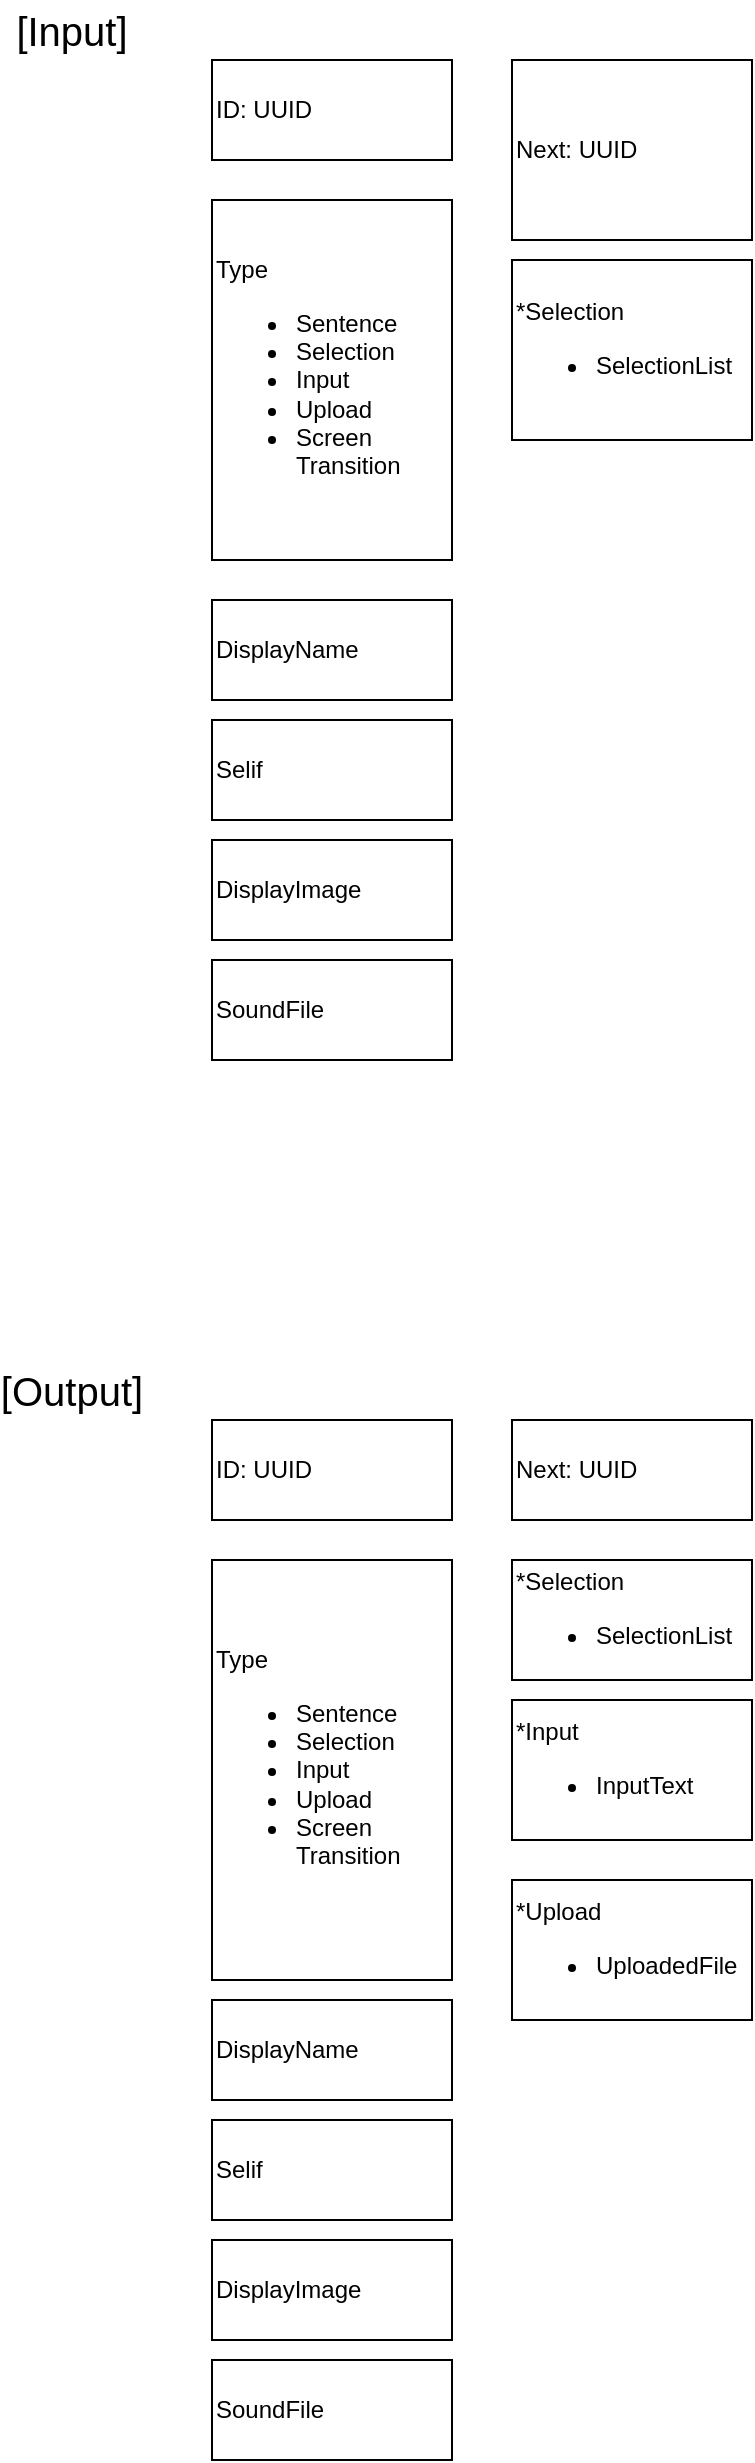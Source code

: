 <mxfile>
    <diagram id="zUBAZ2U4URpkTUJYfsr_" name="ページ1">
        <mxGraphModel dx="520" dy="310" grid="1" gridSize="10" guides="1" tooltips="1" connect="1" arrows="1" fold="1" page="1" pageScale="1" pageWidth="827" pageHeight="1169" math="0" shadow="0">
            <root>
                <mxCell id="0"/>
                <mxCell id="1" parent="0"/>
                <mxCell id="3" value="[Input]" style="text;html=1;strokeColor=none;fillColor=none;align=center;verticalAlign=middle;whiteSpace=wrap;rounded=0;shadow=0;strokeWidth=1;fontSize=20;" parent="1" vertex="1">
                    <mxGeometry x="20" y="40" width="60" height="30" as="geometry"/>
                </mxCell>
                <mxCell id="4" value="&lt;div&gt;&lt;span&gt;Type&lt;/span&gt;&lt;/div&gt;&lt;ul&gt;&lt;li&gt;Sentence&lt;/li&gt;&lt;li&gt;Selection&lt;/li&gt;&lt;li&gt;Input&lt;/li&gt;&lt;li&gt;Upload&lt;/li&gt;&lt;li&gt;Screen Transition&lt;/li&gt;&lt;/ul&gt;" style="rounded=0;whiteSpace=wrap;html=1;align=left;" parent="1" vertex="1">
                    <mxGeometry x="120" y="140" width="120" height="180" as="geometry"/>
                </mxCell>
                <mxCell id="5" value="&lt;div&gt;Selif&lt;/div&gt;" style="rounded=0;whiteSpace=wrap;html=1;align=left;" parent="1" vertex="1">
                    <mxGeometry x="120" y="400" width="120" height="50" as="geometry"/>
                </mxCell>
                <mxCell id="6" value="&lt;div&gt;ID: UUID&lt;/div&gt;" style="rounded=0;whiteSpace=wrap;html=1;align=left;" parent="1" vertex="1">
                    <mxGeometry x="120" y="70" width="120" height="50" as="geometry"/>
                </mxCell>
                <mxCell id="7" value="&lt;div&gt;DisplayImage&lt;/div&gt;" style="rounded=0;whiteSpace=wrap;html=1;align=left;" parent="1" vertex="1">
                    <mxGeometry x="120" y="460" width="120" height="50" as="geometry"/>
                </mxCell>
                <mxCell id="8" value="&lt;div&gt;DisplayName&lt;/div&gt;" style="rounded=0;whiteSpace=wrap;html=1;align=left;" parent="1" vertex="1">
                    <mxGeometry x="120" y="340" width="120" height="50" as="geometry"/>
                </mxCell>
                <mxCell id="10" value="&lt;div&gt;SoundFile&lt;/div&gt;" style="rounded=0;whiteSpace=wrap;html=1;align=left;" parent="1" vertex="1">
                    <mxGeometry x="120" y="520" width="120" height="50" as="geometry"/>
                </mxCell>
                <mxCell id="11" value="&lt;div&gt;*Selection&lt;/div&gt;&lt;div&gt;&lt;ul&gt;&lt;li&gt;SelectionList&lt;/li&gt;&lt;/ul&gt;&lt;/div&gt;" style="rounded=0;whiteSpace=wrap;html=1;align=left;" parent="1" vertex="1">
                    <mxGeometry x="270" y="170" width="120" height="90" as="geometry"/>
                </mxCell>
                <mxCell id="13" value="&lt;div&gt;Next: UUID&lt;/div&gt;" style="rounded=0;whiteSpace=wrap;html=1;align=left;" parent="1" vertex="1">
                    <mxGeometry x="270" y="70" width="120" height="90" as="geometry"/>
                </mxCell>
                <mxCell id="24" value="[Output]" style="text;html=1;strokeColor=none;fillColor=none;align=center;verticalAlign=middle;whiteSpace=wrap;rounded=0;shadow=0;strokeWidth=1;fontSize=20;" parent="1" vertex="1">
                    <mxGeometry x="20" y="720" width="60" height="30" as="geometry"/>
                </mxCell>
                <mxCell id="25" value="&lt;div&gt;&lt;span&gt;Type&lt;/span&gt;&lt;/div&gt;&lt;ul&gt;&lt;li&gt;Sentence&lt;/li&gt;&lt;li&gt;Selection&lt;/li&gt;&lt;li&gt;Input&lt;/li&gt;&lt;li&gt;Upload&lt;/li&gt;&lt;li&gt;Screen Transition&lt;/li&gt;&lt;/ul&gt;" style="rounded=0;whiteSpace=wrap;html=1;align=left;" parent="1" vertex="1">
                    <mxGeometry x="120" y="820" width="120" height="210" as="geometry"/>
                </mxCell>
                <mxCell id="26" value="&lt;div&gt;Selif&lt;/div&gt;" style="rounded=0;whiteSpace=wrap;html=1;align=left;" parent="1" vertex="1">
                    <mxGeometry x="120" y="1100" width="120" height="50" as="geometry"/>
                </mxCell>
                <mxCell id="27" value="&lt;div&gt;ID: UUID&lt;/div&gt;" style="rounded=0;whiteSpace=wrap;html=1;align=left;" parent="1" vertex="1">
                    <mxGeometry x="120" y="750" width="120" height="50" as="geometry"/>
                </mxCell>
                <mxCell id="28" value="&lt;div&gt;DisplayImage&lt;/div&gt;" style="rounded=0;whiteSpace=wrap;html=1;align=left;" parent="1" vertex="1">
                    <mxGeometry x="120" y="1160" width="120" height="50" as="geometry"/>
                </mxCell>
                <mxCell id="29" value="&lt;div&gt;DisplayName&lt;/div&gt;" style="rounded=0;whiteSpace=wrap;html=1;align=left;" parent="1" vertex="1">
                    <mxGeometry x="120" y="1040" width="120" height="50" as="geometry"/>
                </mxCell>
                <mxCell id="31" value="&lt;div&gt;SoundFile&lt;/div&gt;" style="rounded=0;whiteSpace=wrap;html=1;align=left;" parent="1" vertex="1">
                    <mxGeometry x="120" y="1220" width="120" height="50" as="geometry"/>
                </mxCell>
                <mxCell id="32" value="&lt;div&gt;*Selection&lt;/div&gt;&lt;div&gt;&lt;ul&gt;&lt;li&gt;SelectionList&lt;/li&gt;&lt;/ul&gt;&lt;/div&gt;" style="rounded=0;whiteSpace=wrap;html=1;align=left;" parent="1" vertex="1">
                    <mxGeometry x="270" y="820" width="120" height="60" as="geometry"/>
                </mxCell>
                <mxCell id="33" value="&lt;div&gt;Next: UUID&lt;/div&gt;" style="rounded=0;whiteSpace=wrap;html=1;align=left;" parent="1" vertex="1">
                    <mxGeometry x="270" y="750" width="120" height="50" as="geometry"/>
                </mxCell>
                <mxCell id="34" value="&lt;div&gt;*Input&lt;/div&gt;&lt;div&gt;&lt;ul&gt;&lt;li&gt;InputText&lt;/li&gt;&lt;/ul&gt;&lt;/div&gt;" style="rounded=0;whiteSpace=wrap;html=1;align=left;" parent="1" vertex="1">
                    <mxGeometry x="270" y="890" width="120" height="70" as="geometry"/>
                </mxCell>
                <mxCell id="35" value="&lt;div&gt;*Upload&lt;/div&gt;&lt;div&gt;&lt;ul&gt;&lt;li&gt;UploadedFile&lt;/li&gt;&lt;/ul&gt;&lt;/div&gt;" style="rounded=0;whiteSpace=wrap;html=1;align=left;" parent="1" vertex="1">
                    <mxGeometry x="270" y="980" width="120" height="70" as="geometry"/>
                </mxCell>
            </root>
        </mxGraphModel>
    </diagram>
</mxfile>
